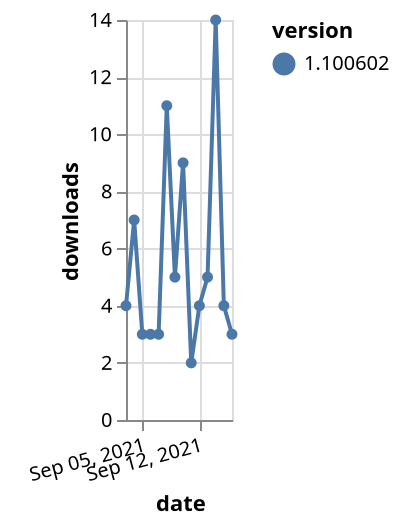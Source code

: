 {"$schema": "https://vega.github.io/schema/vega-lite/v5.json", "description": "A simple bar chart with embedded data.", "data": {"values": [{"date": "2021-09-03", "total": 3797, "delta": 4, "version": "1.100602"}, {"date": "2021-09-04", "total": 3804, "delta": 7, "version": "1.100602"}, {"date": "2021-09-05", "total": 3807, "delta": 3, "version": "1.100602"}, {"date": "2021-09-06", "total": 3810, "delta": 3, "version": "1.100602"}, {"date": "2021-09-07", "total": 3813, "delta": 3, "version": "1.100602"}, {"date": "2021-09-08", "total": 3824, "delta": 11, "version": "1.100602"}, {"date": "2021-09-09", "total": 3829, "delta": 5, "version": "1.100602"}, {"date": "2021-09-10", "total": 3838, "delta": 9, "version": "1.100602"}, {"date": "2021-09-11", "total": 3840, "delta": 2, "version": "1.100602"}, {"date": "2021-09-12", "total": 3844, "delta": 4, "version": "1.100602"}, {"date": "2021-09-13", "total": 3849, "delta": 5, "version": "1.100602"}, {"date": "2021-09-14", "total": 3863, "delta": 14, "version": "1.100602"}, {"date": "2021-09-15", "total": 3867, "delta": 4, "version": "1.100602"}, {"date": "2021-09-16", "total": 3870, "delta": 3, "version": "1.100602"}]}, "width": "container", "mark": {"type": "line", "point": {"filled": true}}, "encoding": {"x": {"field": "date", "type": "temporal", "timeUnit": "yearmonthdate", "title": "date", "axis": {"labelAngle": -15}}, "y": {"field": "delta", "type": "quantitative", "title": "downloads"}, "color": {"field": "version", "type": "nominal"}, "tooltip": {"field": "delta"}}}